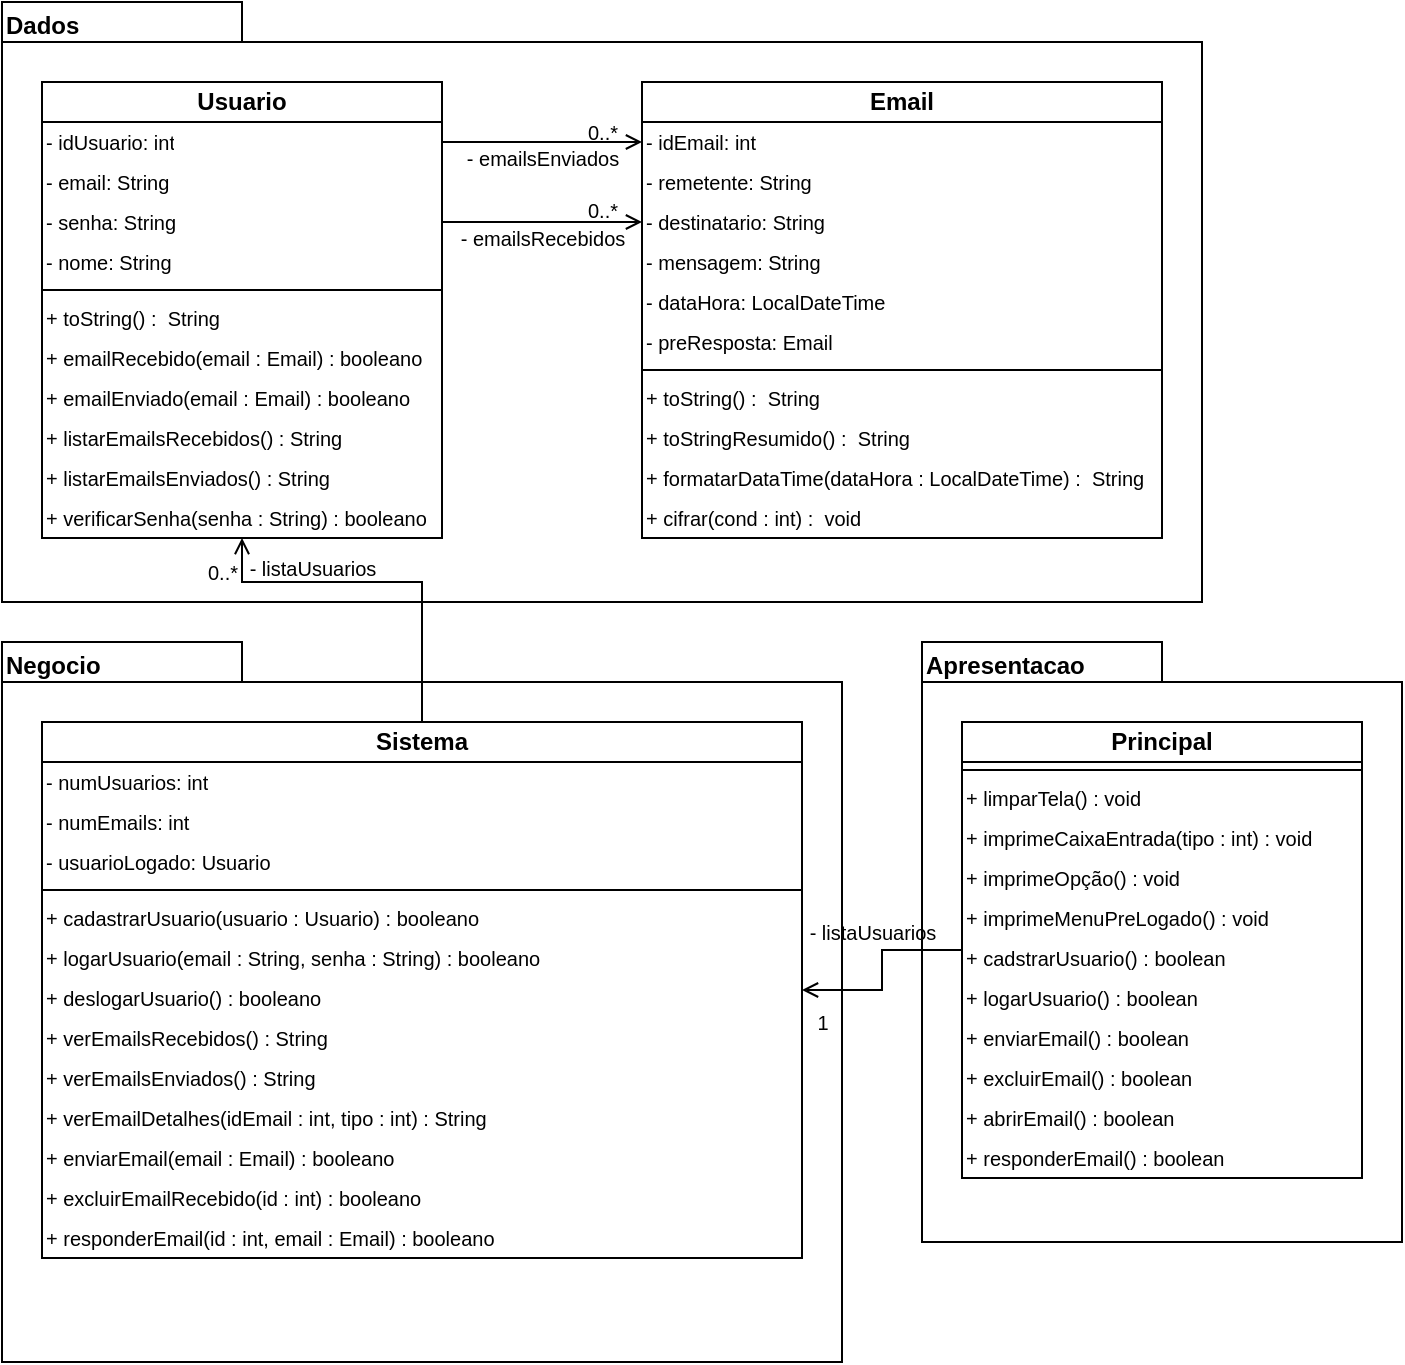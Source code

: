 <mxfile version="21.7.5" type="github">
  <diagram id="C5RBs43oDa-KdzZeNtuy" name="Page-1">
    <mxGraphModel dx="563" dy="594" grid="1" gridSize="10" guides="1" tooltips="1" connect="1" arrows="1" fold="1" page="1" pageScale="1" pageWidth="827" pageHeight="1169" math="0" shadow="0">
      <root>
        <mxCell id="WIyWlLk6GJQsqaUBKTNV-0" />
        <mxCell id="WIyWlLk6GJQsqaUBKTNV-1" parent="WIyWlLk6GJQsqaUBKTNV-0" />
        <mxCell id="6UUb83-wT3MryLMKem0V-0" value="Dados" style="shape=folder;fontStyle=1;spacingTop=0;tabWidth=120;tabHeight=20;tabPosition=left;html=1;whiteSpace=wrap;align=left;verticalAlign=top;labelPosition=center;verticalLabelPosition=middle;horizontal=1;spacing=0;spacingLeft=2;fillColor=none;rounded=0;" parent="WIyWlLk6GJQsqaUBKTNV-1" vertex="1">
          <mxGeometry x="80" y="60" width="600" height="300" as="geometry" />
        </mxCell>
        <mxCell id="MjpjkHj3X75M_pt7Rw3X-8" value="- emailsEnviados" style="text;html=1;align=center;verticalAlign=middle;resizable=0;points=[];autosize=1;strokeColor=none;fillColor=none;fontSize=10;" parent="WIyWlLk6GJQsqaUBKTNV-1" vertex="1">
          <mxGeometry x="300" y="123" width="100" height="30" as="geometry" />
        </mxCell>
        <mxCell id="MjpjkHj3X75M_pt7Rw3X-9" value="- emailsRecebidos" style="text;html=1;align=center;verticalAlign=middle;resizable=0;points=[];autosize=1;strokeColor=none;fillColor=none;fontSize=10;" parent="WIyWlLk6GJQsqaUBKTNV-1" vertex="1">
          <mxGeometry x="295" y="163" width="110" height="30" as="geometry" />
        </mxCell>
        <mxCell id="6UUb83-wT3MryLMKem0V-2" value="&lt;div&gt;Negocio&lt;/div&gt;" style="shape=folder;fontStyle=1;spacingTop=0;tabWidth=120;tabHeight=20;tabPosition=left;html=1;whiteSpace=wrap;align=left;verticalAlign=top;labelPosition=center;verticalLabelPosition=middle;horizontal=1;spacing=0;spacingLeft=2;fillColor=none;rounded=0;" parent="WIyWlLk6GJQsqaUBKTNV-1" vertex="1">
          <mxGeometry x="80" y="380" width="420" height="360" as="geometry" />
        </mxCell>
        <mxCell id="6UUb83-wT3MryLMKem0V-3" value="Apresentacao" style="shape=folder;fontStyle=1;spacingTop=0;tabWidth=120;tabHeight=20;tabPosition=left;html=1;whiteSpace=wrap;align=left;verticalAlign=top;labelPosition=center;verticalLabelPosition=middle;horizontal=1;spacing=0;spacingLeft=2;fillColor=none;rounded=0;" parent="WIyWlLk6GJQsqaUBKTNV-1" vertex="1">
          <mxGeometry x="540" y="380" width="240" height="300" as="geometry" />
        </mxCell>
        <mxCell id="MjpjkHj3X75M_pt7Rw3X-10" style="edgeStyle=orthogonalEdgeStyle;rounded=0;orthogonalLoop=1;jettySize=auto;html=1;exitX=0.5;exitY=1;exitDx=0;exitDy=0;entryX=0.5;entryY=0;entryDx=0;entryDy=0;endArrow=none;endFill=0;startArrow=open;startFill=0;" parent="WIyWlLk6GJQsqaUBKTNV-1" source="6UUb83-wT3MryLMKem0V-4" target="UXAAhCieMoi_uCVgCP8r-0" edge="1">
          <mxGeometry relative="1" as="geometry">
            <Array as="points">
              <mxPoint x="200" y="350" />
              <mxPoint x="290" y="350" />
            </Array>
          </mxGeometry>
        </mxCell>
        <mxCell id="6UUb83-wT3MryLMKem0V-4" value="&lt;b&gt;Usuario&lt;/b&gt;" style="swimlane;fontStyle=0;childLayout=stackLayout;horizontal=1;startSize=20;fillColor=none;horizontalStack=0;resizeParent=1;resizeParentMax=0;resizeLast=0;collapsible=1;marginBottom=0;whiteSpace=wrap;html=1;rounded=0;" parent="WIyWlLk6GJQsqaUBKTNV-1" vertex="1">
          <mxGeometry x="100" y="100" width="200" height="228" as="geometry">
            <mxRectangle x="100" y="140" width="160" height="20" as="alternateBounds" />
          </mxGeometry>
        </mxCell>
        <mxCell id="GBnsjsHgr-_13ScU9hir-3" value="&lt;div style=&quot;font-size: 10px;&quot;&gt;- idUsuario: int&lt;/div&gt;" style="text;strokeColor=none;fillColor=none;align=left;verticalAlign=middle;spacingLeft=2;spacingRight=2;overflow=hidden;rotatable=0;points=[[0,0.5],[1,0.5]];portConstraint=eastwest;whiteSpace=wrap;html=1;spacing=0;fontSize=10;rounded=0;" parent="6UUb83-wT3MryLMKem0V-4" vertex="1">
          <mxGeometry y="20" width="200" height="20" as="geometry" />
        </mxCell>
        <mxCell id="6UUb83-wT3MryLMKem0V-12" value="&lt;div style=&quot;font-size: 10px;&quot;&gt;- email: String&lt;/div&gt;" style="text;strokeColor=none;fillColor=none;align=left;verticalAlign=middle;spacingLeft=2;spacingRight=2;overflow=hidden;rotatable=0;points=[[0,0.5],[1,0.5]];portConstraint=eastwest;whiteSpace=wrap;html=1;spacing=0;fontSize=10;rounded=0;" parent="6UUb83-wT3MryLMKem0V-4" vertex="1">
          <mxGeometry y="40" width="200" height="20" as="geometry" />
        </mxCell>
        <mxCell id="6UUb83-wT3MryLMKem0V-19" value="&lt;div style=&quot;font-size: 10px;&quot;&gt;- senha: String&lt;/div&gt;" style="text;strokeColor=none;fillColor=none;align=left;verticalAlign=middle;spacingLeft=2;spacingRight=2;overflow=hidden;rotatable=0;points=[[0,0.5],[1,0.5]];portConstraint=eastwest;whiteSpace=wrap;html=1;spacing=0;fontSize=10;rounded=0;" parent="6UUb83-wT3MryLMKem0V-4" vertex="1">
          <mxGeometry y="60" width="200" height="20" as="geometry" />
        </mxCell>
        <mxCell id="6UUb83-wT3MryLMKem0V-31" value="&lt;div style=&quot;font-size: 10px;&quot;&gt;- nome: String&lt;/div&gt;" style="text;strokeColor=none;fillColor=none;align=left;verticalAlign=middle;spacingLeft=2;spacingRight=2;overflow=hidden;rotatable=0;points=[[0,0.5],[1,0.5]];portConstraint=eastwest;whiteSpace=wrap;html=1;spacing=0;fontSize=10;rounded=0;" parent="6UUb83-wT3MryLMKem0V-4" vertex="1">
          <mxGeometry y="80" width="200" height="20" as="geometry" />
        </mxCell>
        <mxCell id="6UUb83-wT3MryLMKem0V-16" value="" style="line;strokeWidth=1;fillColor=none;align=left;verticalAlign=middle;spacingTop=-1;spacingLeft=3;spacingRight=3;rotatable=0;labelPosition=right;points=[];portConstraint=eastwest;strokeColor=inherit;rounded=0;" parent="6UUb83-wT3MryLMKem0V-4" vertex="1">
          <mxGeometry y="100" width="200" height="8" as="geometry" />
        </mxCell>
        <mxCell id="GBnsjsHgr-_13ScU9hir-2" value="&lt;div style=&quot;font-size: 10px;&quot;&gt;+ toString() :&amp;nbsp; String&lt;br&gt;&lt;/div&gt;" style="text;strokeColor=none;fillColor=none;align=left;verticalAlign=middle;spacingLeft=2;spacingRight=2;overflow=hidden;rotatable=0;points=[[0,0.5],[1,0.5]];portConstraint=eastwest;whiteSpace=wrap;html=1;spacing=0;fontSize=10;rounded=0;" parent="6UUb83-wT3MryLMKem0V-4" vertex="1">
          <mxGeometry y="108" width="200" height="20" as="geometry" />
        </mxCell>
        <mxCell id="MjpjkHj3X75M_pt7Rw3X-27" value="&lt;div style=&quot;font-size: 10px;&quot;&gt;+ emailRecebido(email : Email) : booleano&lt;br&gt;&lt;/div&gt;" style="text;strokeColor=none;fillColor=none;align=left;verticalAlign=middle;spacingLeft=2;spacingRight=2;overflow=hidden;rotatable=0;points=[[0,0.5],[1,0.5]];portConstraint=eastwest;whiteSpace=wrap;html=1;spacing=0;fontSize=10;rounded=0;" parent="6UUb83-wT3MryLMKem0V-4" vertex="1">
          <mxGeometry y="128" width="200" height="20" as="geometry" />
        </mxCell>
        <mxCell id="MjpjkHj3X75M_pt7Rw3X-26" value="&lt;div style=&quot;font-size: 10px;&quot;&gt;+ emailEnviado(email : Email) : booleano&lt;br&gt;&lt;/div&gt;" style="text;strokeColor=none;fillColor=none;align=left;verticalAlign=middle;spacingLeft=2;spacingRight=2;overflow=hidden;rotatable=0;points=[[0,0.5],[1,0.5]];portConstraint=eastwest;whiteSpace=wrap;html=1;spacing=0;fontSize=10;rounded=0;" parent="6UUb83-wT3MryLMKem0V-4" vertex="1">
          <mxGeometry y="148" width="200" height="20" as="geometry" />
        </mxCell>
        <mxCell id="MjpjkHj3X75M_pt7Rw3X-29" value="&lt;div style=&quot;font-size: 10px;&quot;&gt;+ listarEmailsRecebidos() : String&lt;br&gt;&lt;/div&gt;" style="text;strokeColor=none;fillColor=none;align=left;verticalAlign=middle;spacingLeft=2;spacingRight=2;overflow=hidden;rotatable=0;points=[[0,0.5],[1,0.5]];portConstraint=eastwest;whiteSpace=wrap;html=1;spacing=0;fontSize=10;rounded=0;" parent="6UUb83-wT3MryLMKem0V-4" vertex="1">
          <mxGeometry y="168" width="200" height="20" as="geometry" />
        </mxCell>
        <mxCell id="MjpjkHj3X75M_pt7Rw3X-28" value="&lt;div style=&quot;font-size: 10px;&quot;&gt;+ listarEmailsEnviados() : String&lt;br&gt;&lt;/div&gt;" style="text;strokeColor=none;fillColor=none;align=left;verticalAlign=middle;spacingLeft=2;spacingRight=2;overflow=hidden;rotatable=0;points=[[0,0.5],[1,0.5]];portConstraint=eastwest;whiteSpace=wrap;html=1;spacing=0;fontSize=10;rounded=0;" parent="6UUb83-wT3MryLMKem0V-4" vertex="1">
          <mxGeometry y="188" width="200" height="20" as="geometry" />
        </mxCell>
        <mxCell id="MjpjkHj3X75M_pt7Rw3X-30" value="&lt;div style=&quot;font-size: 10px;&quot;&gt;+ verificarSenha(senha : String) : booleano&lt;br&gt;&lt;/div&gt;" style="text;strokeColor=none;fillColor=none;align=left;verticalAlign=middle;spacingLeft=2;spacingRight=2;overflow=hidden;rotatable=0;points=[[0,0.5],[1,0.5]];portConstraint=eastwest;whiteSpace=wrap;html=1;spacing=0;fontSize=10;rounded=0;" parent="6UUb83-wT3MryLMKem0V-4" vertex="1">
          <mxGeometry y="208" width="200" height="20" as="geometry" />
        </mxCell>
        <mxCell id="6UUb83-wT3MryLMKem0V-25" value="&lt;b&gt;Email&lt;/b&gt;" style="swimlane;fontStyle=0;childLayout=stackLayout;horizontal=1;startSize=20;fillColor=none;horizontalStack=0;resizeParent=1;resizeParentMax=0;resizeLast=0;collapsible=1;marginBottom=0;whiteSpace=wrap;html=1;rounded=0;" parent="WIyWlLk6GJQsqaUBKTNV-1" vertex="1">
          <mxGeometry x="400" y="100" width="260" height="228" as="geometry">
            <mxRectangle x="80" y="480" width="160" height="20" as="alternateBounds" />
          </mxGeometry>
        </mxCell>
        <mxCell id="MjpjkHj3X75M_pt7Rw3X-25" value="&lt;div style=&quot;font-size: 10px;&quot;&gt;- idEmail: int&lt;/div&gt;" style="text;strokeColor=none;fillColor=none;align=left;verticalAlign=middle;spacingLeft=2;spacingRight=2;overflow=hidden;rotatable=0;points=[[0,0.5],[1,0.5]];portConstraint=eastwest;whiteSpace=wrap;html=1;spacing=0;fontSize=10;rounded=0;" parent="6UUb83-wT3MryLMKem0V-25" vertex="1">
          <mxGeometry y="20" width="260" height="20" as="geometry" />
        </mxCell>
        <mxCell id="6UUb83-wT3MryLMKem0V-26" value="&lt;div style=&quot;font-size: 10px;&quot;&gt;- remetente: String&lt;/div&gt;" style="text;strokeColor=none;fillColor=none;align=left;verticalAlign=middle;spacingLeft=2;spacingRight=2;overflow=hidden;rotatable=0;points=[[0,0.5],[1,0.5]];portConstraint=eastwest;whiteSpace=wrap;html=1;spacing=0;fontSize=10;rounded=0;" parent="6UUb83-wT3MryLMKem0V-25" vertex="1">
          <mxGeometry y="40" width="260" height="20" as="geometry" />
        </mxCell>
        <mxCell id="6UUb83-wT3MryLMKem0V-27" value="&lt;div style=&quot;font-size: 10px;&quot;&gt;- destinatario: String&lt;/div&gt;" style="text;strokeColor=none;fillColor=none;align=left;verticalAlign=middle;spacingLeft=2;spacingRight=2;overflow=hidden;rotatable=0;points=[[0,0.5],[1,0.5]];portConstraint=eastwest;whiteSpace=wrap;html=1;spacing=0;fontSize=10;rounded=0;" parent="6UUb83-wT3MryLMKem0V-25" vertex="1">
          <mxGeometry y="60" width="260" height="20" as="geometry" />
        </mxCell>
        <mxCell id="6UUb83-wT3MryLMKem0V-32" value="&lt;div style=&quot;font-size: 10px;&quot;&gt;- mensagem: String&lt;/div&gt;" style="text;strokeColor=none;fillColor=none;align=left;verticalAlign=middle;spacingLeft=2;spacingRight=2;overflow=hidden;rotatable=0;points=[[0,0.5],[1,0.5]];portConstraint=eastwest;whiteSpace=wrap;html=1;spacing=0;fontSize=10;rounded=0;" parent="6UUb83-wT3MryLMKem0V-25" vertex="1">
          <mxGeometry y="80" width="260" height="20" as="geometry" />
        </mxCell>
        <mxCell id="6UUb83-wT3MryLMKem0V-33" value="&lt;div style=&quot;font-size: 10px;&quot;&gt;- dataHora: LocalDateTime&lt;/div&gt;" style="text;strokeColor=none;fillColor=none;align=left;verticalAlign=middle;spacingLeft=2;spacingRight=2;overflow=hidden;rotatable=0;points=[[0,0.5],[1,0.5]];portConstraint=eastwest;whiteSpace=wrap;html=1;spacing=0;fontSize=10;rounded=0;" parent="6UUb83-wT3MryLMKem0V-25" vertex="1">
          <mxGeometry y="100" width="260" height="20" as="geometry" />
        </mxCell>
        <mxCell id="UXAAhCieMoi_uCVgCP8r-7" value="&lt;div style=&quot;font-size: 10px;&quot;&gt;- preResposta: Email&lt;/div&gt;" style="text;strokeColor=none;fillColor=none;align=left;verticalAlign=middle;spacingLeft=2;spacingRight=2;overflow=hidden;rotatable=0;points=[[0,0.5],[1,0.5]];portConstraint=eastwest;whiteSpace=wrap;html=1;spacing=0;fontSize=10;rounded=0;" parent="6UUb83-wT3MryLMKem0V-25" vertex="1">
          <mxGeometry y="120" width="260" height="20" as="geometry" />
        </mxCell>
        <mxCell id="6UUb83-wT3MryLMKem0V-28" value="" style="line;strokeWidth=1;fillColor=none;align=left;verticalAlign=middle;spacingTop=-1;spacingLeft=3;spacingRight=3;rotatable=0;labelPosition=right;points=[];portConstraint=eastwest;strokeColor=inherit;rounded=0;" parent="6UUb83-wT3MryLMKem0V-25" vertex="1">
          <mxGeometry y="140" width="260" height="8" as="geometry" />
        </mxCell>
        <mxCell id="GBnsjsHgr-_13ScU9hir-1" value="&lt;div style=&quot;font-size: 10px;&quot;&gt;+ toString() :&amp;nbsp; String&lt;br&gt;&lt;/div&gt;" style="text;strokeColor=none;fillColor=none;align=left;verticalAlign=middle;spacingLeft=2;spacingRight=2;overflow=hidden;rotatable=0;points=[[0,0.5],[1,0.5]];portConstraint=eastwest;whiteSpace=wrap;html=1;spacing=0;fontSize=10;rounded=0;" parent="6UUb83-wT3MryLMKem0V-25" vertex="1">
          <mxGeometry y="148" width="260" height="20" as="geometry" />
        </mxCell>
        <mxCell id="MjpjkHj3X75M_pt7Rw3X-31" value="&lt;div style=&quot;font-size: 10px;&quot;&gt;+ toStringResumido() :&amp;nbsp; String&lt;br&gt;&lt;/div&gt;" style="text;strokeColor=none;fillColor=none;align=left;verticalAlign=middle;spacingLeft=2;spacingRight=2;overflow=hidden;rotatable=0;points=[[0,0.5],[1,0.5]];portConstraint=eastwest;whiteSpace=wrap;html=1;spacing=0;fontSize=10;rounded=0;" parent="6UUb83-wT3MryLMKem0V-25" vertex="1">
          <mxGeometry y="168" width="260" height="20" as="geometry" />
        </mxCell>
        <mxCell id="GBnsjsHgr-_13ScU9hir-0" value="&lt;div style=&quot;font-size: 10px;&quot;&gt;+ formatarDataTime(dataHora : LocalDateTime) :&amp;nbsp; String&lt;br&gt;&lt;/div&gt;" style="text;strokeColor=none;fillColor=none;align=left;verticalAlign=middle;spacingLeft=2;spacingRight=2;overflow=hidden;rotatable=0;points=[[0,0.5],[1,0.5]];portConstraint=eastwest;whiteSpace=wrap;html=1;spacing=0;fontSize=10;rounded=0;" parent="6UUb83-wT3MryLMKem0V-25" vertex="1">
          <mxGeometry y="188" width="260" height="20" as="geometry" />
        </mxCell>
        <mxCell id="3Sy7I0qABbOuNas900A4-2" value="&lt;div style=&quot;font-size: 10px;&quot;&gt;+ cifrar(cond : int) :&amp;nbsp; void&lt;br&gt;&lt;/div&gt;" style="text;strokeColor=none;fillColor=none;align=left;verticalAlign=middle;spacingLeft=2;spacingRight=2;overflow=hidden;rotatable=0;points=[[0,0.5],[1,0.5]];portConstraint=eastwest;whiteSpace=wrap;html=1;spacing=0;fontSize=10;rounded=0;" vertex="1" parent="6UUb83-wT3MryLMKem0V-25">
          <mxGeometry y="208" width="260" height="20" as="geometry" />
        </mxCell>
        <mxCell id="3Sy7I0qABbOuNas900A4-12" style="edgeStyle=orthogonalEdgeStyle;rounded=0;orthogonalLoop=1;jettySize=auto;html=1;exitX=0;exitY=0.5;exitDx=0;exitDy=0;entryX=1;entryY=0.5;entryDx=0;entryDy=0;endArrow=open;endFill=0;" edge="1" parent="WIyWlLk6GJQsqaUBKTNV-1" source="6UUb83-wT3MryLMKem0V-36" target="UXAAhCieMoi_uCVgCP8r-0">
          <mxGeometry relative="1" as="geometry" />
        </mxCell>
        <mxCell id="6UUb83-wT3MryLMKem0V-36" value="&lt;b&gt;Principal&lt;/b&gt;" style="swimlane;fontStyle=0;childLayout=stackLayout;horizontal=1;startSize=20;fillColor=none;horizontalStack=0;resizeParent=1;resizeParentMax=0;resizeLast=0;collapsible=1;marginBottom=0;whiteSpace=wrap;html=1;rounded=0;" parent="WIyWlLk6GJQsqaUBKTNV-1" vertex="1">
          <mxGeometry x="560" y="420" width="200" height="228" as="geometry">
            <mxRectangle x="560" y="420" width="160" height="20" as="alternateBounds" />
          </mxGeometry>
        </mxCell>
        <mxCell id="6UUb83-wT3MryLMKem0V-42" value="" style="line;strokeWidth=1;fillColor=none;align=left;verticalAlign=middle;spacingTop=-1;spacingLeft=3;spacingRight=3;rotatable=0;labelPosition=right;points=[];portConstraint=eastwest;strokeColor=inherit;rounded=0;" parent="6UUb83-wT3MryLMKem0V-36" vertex="1">
          <mxGeometry y="20" width="200" height="8" as="geometry" />
        </mxCell>
        <mxCell id="6UUb83-wT3MryLMKem0V-43" value="&lt;div style=&quot;font-size: 10px;&quot;&gt;+ limparTela() : void&lt;/div&gt;" style="text;strokeColor=none;fillColor=none;align=left;verticalAlign=middle;spacingLeft=2;spacingRight=2;overflow=hidden;rotatable=0;points=[[0,0.5],[1,0.5]];portConstraint=eastwest;whiteSpace=wrap;html=1;spacing=0;fontSize=10;rounded=0;" parent="6UUb83-wT3MryLMKem0V-36" vertex="1">
          <mxGeometry y="28" width="200" height="20" as="geometry" />
        </mxCell>
        <mxCell id="3Sy7I0qABbOuNas900A4-3" value="&lt;div style=&quot;font-size: 10px;&quot;&gt;+ imprimeCaixaEntrada(tipo : int) : void&lt;/div&gt;" style="text;strokeColor=none;fillColor=none;align=left;verticalAlign=middle;spacingLeft=2;spacingRight=2;overflow=hidden;rotatable=0;points=[[0,0.5],[1,0.5]];portConstraint=eastwest;whiteSpace=wrap;html=1;spacing=0;fontSize=10;rounded=0;" vertex="1" parent="6UUb83-wT3MryLMKem0V-36">
          <mxGeometry y="48" width="200" height="20" as="geometry" />
        </mxCell>
        <mxCell id="3Sy7I0qABbOuNas900A4-4" value="&lt;div style=&quot;font-size: 10px;&quot;&gt;+ imprimeOpção() : void&lt;/div&gt;" style="text;strokeColor=none;fillColor=none;align=left;verticalAlign=middle;spacingLeft=2;spacingRight=2;overflow=hidden;rotatable=0;points=[[0,0.5],[1,0.5]];portConstraint=eastwest;whiteSpace=wrap;html=1;spacing=0;fontSize=10;rounded=0;" vertex="1" parent="6UUb83-wT3MryLMKem0V-36">
          <mxGeometry y="68" width="200" height="20" as="geometry" />
        </mxCell>
        <mxCell id="3Sy7I0qABbOuNas900A4-5" value="&lt;div style=&quot;font-size: 10px;&quot;&gt;+ imprimeMenuPreLogado() : void&lt;/div&gt;" style="text;strokeColor=none;fillColor=none;align=left;verticalAlign=middle;spacingLeft=2;spacingRight=2;overflow=hidden;rotatable=0;points=[[0,0.5],[1,0.5]];portConstraint=eastwest;whiteSpace=wrap;html=1;spacing=0;fontSize=10;rounded=0;" vertex="1" parent="6UUb83-wT3MryLMKem0V-36">
          <mxGeometry y="88" width="200" height="20" as="geometry" />
        </mxCell>
        <mxCell id="3Sy7I0qABbOuNas900A4-6" value="&lt;div style=&quot;font-size: 10px;&quot;&gt;+ cadstrarUsuario() : boolean&lt;/div&gt;" style="text;strokeColor=none;fillColor=none;align=left;verticalAlign=middle;spacingLeft=2;spacingRight=2;overflow=hidden;rotatable=0;points=[[0,0.5],[1,0.5]];portConstraint=eastwest;whiteSpace=wrap;html=1;spacing=0;fontSize=10;rounded=0;" vertex="1" parent="6UUb83-wT3MryLMKem0V-36">
          <mxGeometry y="108" width="200" height="20" as="geometry" />
        </mxCell>
        <mxCell id="3Sy7I0qABbOuNas900A4-7" value="&lt;div style=&quot;font-size: 10px;&quot;&gt;+ logarUsuario() : boolean&lt;/div&gt;" style="text;strokeColor=none;fillColor=none;align=left;verticalAlign=middle;spacingLeft=2;spacingRight=2;overflow=hidden;rotatable=0;points=[[0,0.5],[1,0.5]];portConstraint=eastwest;whiteSpace=wrap;html=1;spacing=0;fontSize=10;rounded=0;" vertex="1" parent="6UUb83-wT3MryLMKem0V-36">
          <mxGeometry y="128" width="200" height="20" as="geometry" />
        </mxCell>
        <mxCell id="3Sy7I0qABbOuNas900A4-8" value="&lt;div style=&quot;font-size: 10px;&quot;&gt;+ enviarEmail() : boolean&lt;/div&gt;" style="text;strokeColor=none;fillColor=none;align=left;verticalAlign=middle;spacingLeft=2;spacingRight=2;overflow=hidden;rotatable=0;points=[[0,0.5],[1,0.5]];portConstraint=eastwest;whiteSpace=wrap;html=1;spacing=0;fontSize=10;rounded=0;" vertex="1" parent="6UUb83-wT3MryLMKem0V-36">
          <mxGeometry y="148" width="200" height="20" as="geometry" />
        </mxCell>
        <mxCell id="3Sy7I0qABbOuNas900A4-9" value="&lt;div style=&quot;font-size: 10px;&quot;&gt;+ excluirEmail() : boolean&lt;/div&gt;" style="text;strokeColor=none;fillColor=none;align=left;verticalAlign=middle;spacingLeft=2;spacingRight=2;overflow=hidden;rotatable=0;points=[[0,0.5],[1,0.5]];portConstraint=eastwest;whiteSpace=wrap;html=1;spacing=0;fontSize=10;rounded=0;" vertex="1" parent="6UUb83-wT3MryLMKem0V-36">
          <mxGeometry y="168" width="200" height="20" as="geometry" />
        </mxCell>
        <mxCell id="3Sy7I0qABbOuNas900A4-10" value="&lt;div style=&quot;font-size: 10px;&quot;&gt;+ abrirEmail() : boolean&lt;/div&gt;" style="text;strokeColor=none;fillColor=none;align=left;verticalAlign=middle;spacingLeft=2;spacingRight=2;overflow=hidden;rotatable=0;points=[[0,0.5],[1,0.5]];portConstraint=eastwest;whiteSpace=wrap;html=1;spacing=0;fontSize=10;rounded=0;" vertex="1" parent="6UUb83-wT3MryLMKem0V-36">
          <mxGeometry y="188" width="200" height="20" as="geometry" />
        </mxCell>
        <mxCell id="3Sy7I0qABbOuNas900A4-11" value="&lt;div style=&quot;font-size: 10px;&quot;&gt;+ responderEmail() : boolean&lt;/div&gt;" style="text;strokeColor=none;fillColor=none;align=left;verticalAlign=middle;spacingLeft=2;spacingRight=2;overflow=hidden;rotatable=0;points=[[0,0.5],[1,0.5]];portConstraint=eastwest;whiteSpace=wrap;html=1;spacing=0;fontSize=10;rounded=0;" vertex="1" parent="6UUb83-wT3MryLMKem0V-36">
          <mxGeometry y="208" width="200" height="20" as="geometry" />
        </mxCell>
        <mxCell id="UXAAhCieMoi_uCVgCP8r-0" value="&lt;b&gt;Sistema&lt;/b&gt;" style="swimlane;fontStyle=0;childLayout=stackLayout;horizontal=1;startSize=20;fillColor=none;horizontalStack=0;resizeParent=1;resizeParentMax=0;resizeLast=0;collapsible=1;marginBottom=0;whiteSpace=wrap;html=1;rounded=0;" parent="WIyWlLk6GJQsqaUBKTNV-1" vertex="1">
          <mxGeometry x="100" y="420" width="380" height="268" as="geometry">
            <mxRectangle x="100" y="420" width="160" height="20" as="alternateBounds" />
          </mxGeometry>
        </mxCell>
        <mxCell id="MjpjkHj3X75M_pt7Rw3X-23" value="&lt;div style=&quot;font-size: 10px;&quot;&gt;- numUsuarios: int&lt;/div&gt;" style="text;strokeColor=none;fillColor=none;align=left;verticalAlign=middle;spacingLeft=2;spacingRight=2;overflow=hidden;rotatable=0;points=[[0,0.5],[1,0.5]];portConstraint=eastwest;whiteSpace=wrap;html=1;spacing=0;fontSize=10;rounded=0;" parent="UXAAhCieMoi_uCVgCP8r-0" vertex="1">
          <mxGeometry y="20" width="380" height="20" as="geometry" />
        </mxCell>
        <mxCell id="MjpjkHj3X75M_pt7Rw3X-24" value="&lt;div style=&quot;font-size: 10px;&quot;&gt;- numEmails: int&lt;/div&gt;" style="text;strokeColor=none;fillColor=none;align=left;verticalAlign=middle;spacingLeft=2;spacingRight=2;overflow=hidden;rotatable=0;points=[[0,0.5],[1,0.5]];portConstraint=eastwest;whiteSpace=wrap;html=1;spacing=0;fontSize=10;rounded=0;" parent="UXAAhCieMoi_uCVgCP8r-0" vertex="1">
          <mxGeometry y="40" width="380" height="20" as="geometry" />
        </mxCell>
        <mxCell id="UXAAhCieMoi_uCVgCP8r-1" value="&lt;div style=&quot;font-size: 10px;&quot;&gt;- usuarioLogado: Usuario&lt;/div&gt;" style="text;strokeColor=none;fillColor=none;align=left;verticalAlign=middle;spacingLeft=2;spacingRight=2;overflow=hidden;rotatable=0;points=[[0,0.5],[1,0.5]];portConstraint=eastwest;whiteSpace=wrap;html=1;spacing=0;fontSize=10;rounded=0;" parent="UXAAhCieMoi_uCVgCP8r-0" vertex="1">
          <mxGeometry y="60" width="380" height="20" as="geometry" />
        </mxCell>
        <mxCell id="UXAAhCieMoi_uCVgCP8r-4" value="" style="line;strokeWidth=1;fillColor=none;align=left;verticalAlign=middle;spacingTop=-1;spacingLeft=3;spacingRight=3;rotatable=0;labelPosition=right;points=[];portConstraint=eastwest;strokeColor=inherit;rounded=0;" parent="UXAAhCieMoi_uCVgCP8r-0" vertex="1">
          <mxGeometry y="80" width="380" height="8" as="geometry" />
        </mxCell>
        <mxCell id="UXAAhCieMoi_uCVgCP8r-5" value="&lt;div style=&quot;font-size: 10px;&quot;&gt;+ cadastrarUsuario(usuario : Usuario) : booleano&lt;br&gt;&lt;/div&gt;" style="text;strokeColor=none;fillColor=none;align=left;verticalAlign=middle;spacingLeft=2;spacingRight=2;overflow=hidden;rotatable=0;points=[[0,0.5],[1,0.5]];portConstraint=eastwest;whiteSpace=wrap;html=1;spacing=0;fontSize=10;rounded=0;" parent="UXAAhCieMoi_uCVgCP8r-0" vertex="1">
          <mxGeometry y="88" width="380" height="20" as="geometry" />
        </mxCell>
        <mxCell id="MjpjkHj3X75M_pt7Rw3X-15" value="&lt;div style=&quot;font-size: 10px;&quot;&gt;+ logarUsuario(email : String, senha : String) : booleano&lt;br&gt;&lt;/div&gt;" style="text;strokeColor=none;fillColor=none;align=left;verticalAlign=middle;spacingLeft=2;spacingRight=2;overflow=hidden;rotatable=0;points=[[0,0.5],[1,0.5]];portConstraint=eastwest;whiteSpace=wrap;html=1;spacing=0;fontSize=10;rounded=0;" parent="UXAAhCieMoi_uCVgCP8r-0" vertex="1">
          <mxGeometry y="108" width="380" height="20" as="geometry" />
        </mxCell>
        <mxCell id="3Sy7I0qABbOuNas900A4-0" value="&lt;div style=&quot;font-size: 10px;&quot;&gt;+ deslogarUsuario() : booleano&lt;br&gt;&lt;/div&gt;" style="text;strokeColor=none;fillColor=none;align=left;verticalAlign=middle;spacingLeft=2;spacingRight=2;overflow=hidden;rotatable=0;points=[[0,0.5],[1,0.5]];portConstraint=eastwest;whiteSpace=wrap;html=1;spacing=0;fontSize=10;rounded=0;" vertex="1" parent="UXAAhCieMoi_uCVgCP8r-0">
          <mxGeometry y="128" width="380" height="20" as="geometry" />
        </mxCell>
        <mxCell id="MjpjkHj3X75M_pt7Rw3X-14" value="&lt;div style=&quot;font-size: 10px;&quot;&gt;+ verEmailsRecebidos() : String&lt;/div&gt;" style="text;strokeColor=none;fillColor=none;align=left;verticalAlign=middle;spacingLeft=2;spacingRight=2;overflow=hidden;rotatable=0;points=[[0,0.5],[1,0.5]];portConstraint=eastwest;whiteSpace=wrap;html=1;spacing=0;fontSize=10;rounded=0;" parent="UXAAhCieMoi_uCVgCP8r-0" vertex="1">
          <mxGeometry y="148" width="380" height="20" as="geometry" />
        </mxCell>
        <mxCell id="MjpjkHj3X75M_pt7Rw3X-17" value="&lt;div style=&quot;font-size: 10px;&quot;&gt;+ verEmailsEnviados() : String&lt;br&gt;&lt;/div&gt;" style="text;strokeColor=none;fillColor=none;align=left;verticalAlign=middle;spacingLeft=2;spacingRight=2;overflow=hidden;rotatable=0;points=[[0,0.5],[1,0.5]];portConstraint=eastwest;whiteSpace=wrap;html=1;spacing=0;fontSize=10;rounded=0;" parent="UXAAhCieMoi_uCVgCP8r-0" vertex="1">
          <mxGeometry y="168" width="380" height="20" as="geometry" />
        </mxCell>
        <mxCell id="3Sy7I0qABbOuNas900A4-1" value="&lt;div style=&quot;font-size: 10px;&quot;&gt;+ verEmailDetalhes(idEmail : int, tipo : int) : String&lt;br&gt;&lt;/div&gt;" style="text;strokeColor=none;fillColor=none;align=left;verticalAlign=middle;spacingLeft=2;spacingRight=2;overflow=hidden;rotatable=0;points=[[0,0.5],[1,0.5]];portConstraint=eastwest;whiteSpace=wrap;html=1;spacing=0;fontSize=10;rounded=0;" vertex="1" parent="UXAAhCieMoi_uCVgCP8r-0">
          <mxGeometry y="188" width="380" height="20" as="geometry" />
        </mxCell>
        <mxCell id="MjpjkHj3X75M_pt7Rw3X-20" value="&lt;div style=&quot;font-size: 10px;&quot;&gt;+ enviarEmail(email : Email) : booleano&lt;br&gt;&lt;/div&gt;" style="text;strokeColor=none;fillColor=none;align=left;verticalAlign=middle;spacingLeft=2;spacingRight=2;overflow=hidden;rotatable=0;points=[[0,0.5],[1,0.5]];portConstraint=eastwest;whiteSpace=wrap;html=1;spacing=0;fontSize=10;rounded=0;" parent="UXAAhCieMoi_uCVgCP8r-0" vertex="1">
          <mxGeometry y="208" width="380" height="20" as="geometry" />
        </mxCell>
        <mxCell id="MjpjkHj3X75M_pt7Rw3X-21" value="&lt;div style=&quot;font-size: 10px;&quot;&gt;+ excluirEmailRecebido(id : int) : booleano&lt;br&gt;&lt;/div&gt;" style="text;strokeColor=none;fillColor=none;align=left;verticalAlign=middle;spacingLeft=2;spacingRight=2;overflow=hidden;rotatable=0;points=[[0,0.5],[1,0.5]];portConstraint=eastwest;whiteSpace=wrap;html=1;spacing=0;fontSize=10;rounded=0;" parent="UXAAhCieMoi_uCVgCP8r-0" vertex="1">
          <mxGeometry y="228" width="380" height="20" as="geometry" />
        </mxCell>
        <mxCell id="MjpjkHj3X75M_pt7Rw3X-19" value="&lt;div style=&quot;font-size: 10px;&quot;&gt;+ responderEmail(id : int, email : Email) : booleano&lt;br&gt;&lt;/div&gt;" style="text;strokeColor=none;fillColor=none;align=left;verticalAlign=middle;spacingLeft=2;spacingRight=2;overflow=hidden;rotatable=0;points=[[0,0.5],[1,0.5]];portConstraint=eastwest;whiteSpace=wrap;html=1;spacing=0;fontSize=10;rounded=0;" parent="UXAAhCieMoi_uCVgCP8r-0" vertex="1">
          <mxGeometry y="248" width="380" height="20" as="geometry" />
        </mxCell>
        <mxCell id="MjpjkHj3X75M_pt7Rw3X-1" style="edgeStyle=orthogonalEdgeStyle;rounded=0;orthogonalLoop=1;jettySize=auto;html=1;exitX=0;exitY=0.5;exitDx=0;exitDy=0;entryX=1;entryY=0.5;entryDx=0;entryDy=0;startArrow=open;startFill=0;endArrow=none;endFill=0;" parent="WIyWlLk6GJQsqaUBKTNV-1" source="MjpjkHj3X75M_pt7Rw3X-25" target="GBnsjsHgr-_13ScU9hir-3" edge="1">
          <mxGeometry relative="1" as="geometry" />
        </mxCell>
        <mxCell id="MjpjkHj3X75M_pt7Rw3X-3" value="0..*" style="text;html=1;align=center;verticalAlign=middle;resizable=0;points=[];autosize=1;strokeColor=none;fillColor=none;fontSize=10;" parent="WIyWlLk6GJQsqaUBKTNV-1" vertex="1">
          <mxGeometry x="360" y="110" width="40" height="30" as="geometry" />
        </mxCell>
        <mxCell id="MjpjkHj3X75M_pt7Rw3X-6" style="edgeStyle=orthogonalEdgeStyle;rounded=0;orthogonalLoop=1;jettySize=auto;html=1;exitX=0;exitY=0.5;exitDx=0;exitDy=0;entryX=1;entryY=0.5;entryDx=0;entryDy=0;endArrow=none;endFill=0;startArrow=open;startFill=0;" parent="WIyWlLk6GJQsqaUBKTNV-1" source="6UUb83-wT3MryLMKem0V-27" target="6UUb83-wT3MryLMKem0V-19" edge="1">
          <mxGeometry relative="1" as="geometry" />
        </mxCell>
        <mxCell id="MjpjkHj3X75M_pt7Rw3X-7" value="0..*" style="text;html=1;align=center;verticalAlign=middle;resizable=0;points=[];autosize=1;strokeColor=none;fillColor=none;fontSize=10;" parent="WIyWlLk6GJQsqaUBKTNV-1" vertex="1">
          <mxGeometry x="360" y="149" width="40" height="30" as="geometry" />
        </mxCell>
        <mxCell id="MjpjkHj3X75M_pt7Rw3X-11" value="- listaUsuarios" style="text;html=1;align=center;verticalAlign=middle;resizable=0;points=[];autosize=1;strokeColor=none;fillColor=none;fontSize=10;" parent="WIyWlLk6GJQsqaUBKTNV-1" vertex="1">
          <mxGeometry x="190" y="328" width="90" height="30" as="geometry" />
        </mxCell>
        <mxCell id="MjpjkHj3X75M_pt7Rw3X-12" value="0..*" style="text;html=1;align=center;verticalAlign=middle;resizable=0;points=[];autosize=1;strokeColor=none;fillColor=none;fontSize=10;" parent="WIyWlLk6GJQsqaUBKTNV-1" vertex="1">
          <mxGeometry x="170" y="330" width="40" height="30" as="geometry" />
        </mxCell>
        <mxCell id="3Sy7I0qABbOuNas900A4-13" value="- listaUsuarios" style="text;html=1;align=center;verticalAlign=middle;resizable=0;points=[];autosize=1;strokeColor=none;fillColor=none;fontSize=10;" vertex="1" parent="WIyWlLk6GJQsqaUBKTNV-1">
          <mxGeometry x="470" y="510" width="90" height="30" as="geometry" />
        </mxCell>
        <mxCell id="3Sy7I0qABbOuNas900A4-14" value="&lt;div&gt;1&lt;/div&gt;&lt;div&gt;&lt;br&gt;&lt;/div&gt;" style="text;html=1;align=center;verticalAlign=middle;resizable=0;points=[];autosize=1;strokeColor=none;fillColor=none;fontSize=10;" vertex="1" parent="WIyWlLk6GJQsqaUBKTNV-1">
          <mxGeometry x="475" y="556" width="30" height="40" as="geometry" />
        </mxCell>
      </root>
    </mxGraphModel>
  </diagram>
</mxfile>
